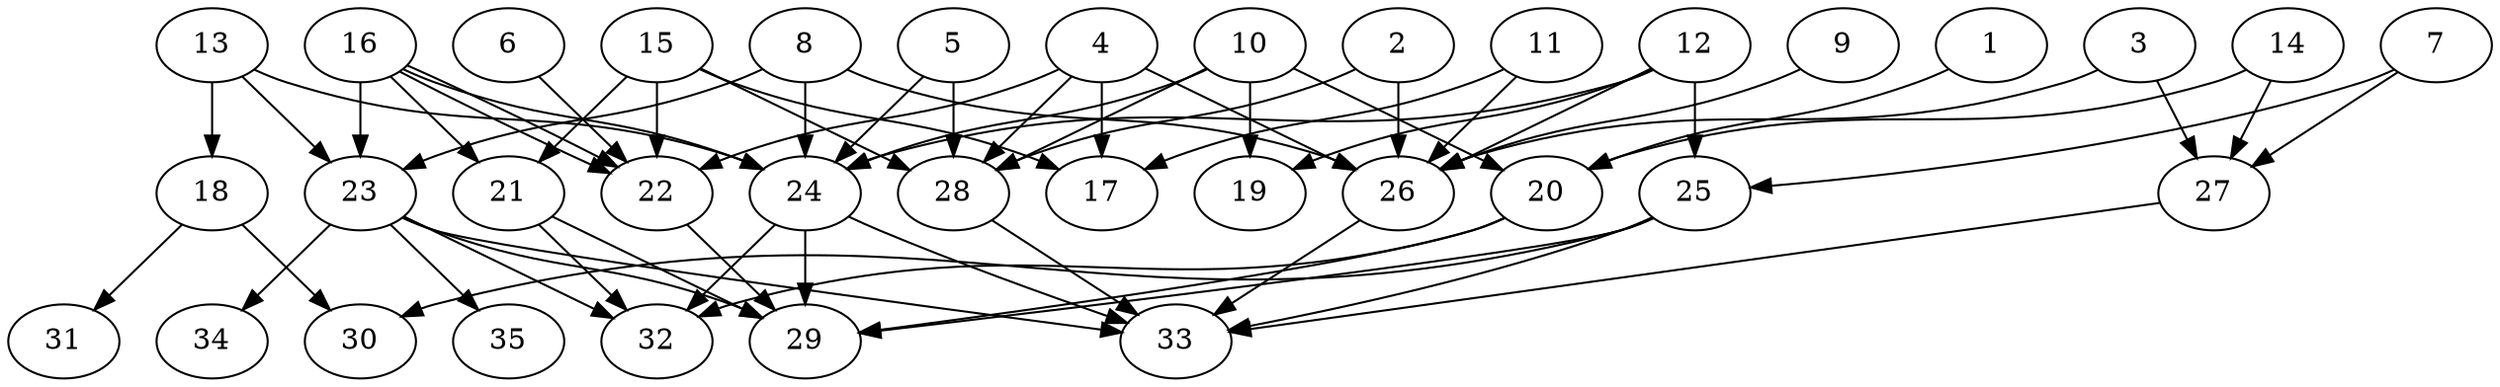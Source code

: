 // DAG automatically generated by daggen at Thu Oct  3 14:05:38 2019
// ./daggen --dot -n 35 --ccr 0.4 --fat 0.7 --regular 0.5 --density 0.5 --mindata 5242880 --maxdata 52428800 
digraph G {
  1 [size="23874560", alpha="0.13", expect_size="9549824"] 
  1 -> 20 [size ="9549824"]
  2 [size="37790720", alpha="0.14", expect_size="15116288"] 
  2 -> 26 [size ="15116288"]
  2 -> 28 [size ="15116288"]
  3 [size="25909760", alpha="0.04", expect_size="10363904"] 
  3 -> 26 [size ="10363904"]
  3 -> 27 [size ="10363904"]
  4 [size="99448320", alpha="0.03", expect_size="39779328"] 
  4 -> 17 [size ="39779328"]
  4 -> 22 [size ="39779328"]
  4 -> 26 [size ="39779328"]
  4 -> 28 [size ="39779328"]
  5 [size="55772160", alpha="0.09", expect_size="22308864"] 
  5 -> 24 [size ="22308864"]
  5 -> 28 [size ="22308864"]
  6 [size="98408960", alpha="0.08", expect_size="39363584"] 
  6 -> 22 [size ="39363584"]
  7 [size="36090880", alpha="0.00", expect_size="14436352"] 
  7 -> 25 [size ="14436352"]
  7 -> 27 [size ="14436352"]
  8 [size="50723840", alpha="0.07", expect_size="20289536"] 
  8 -> 23 [size ="20289536"]
  8 -> 24 [size ="20289536"]
  8 -> 26 [size ="20289536"]
  9 [size="14520320", alpha="0.12", expect_size="5808128"] 
  9 -> 26 [size ="5808128"]
  10 [size="108177920", alpha="0.02", expect_size="43271168"] 
  10 -> 19 [size ="43271168"]
  10 -> 20 [size ="43271168"]
  10 -> 24 [size ="43271168"]
  10 -> 28 [size ="43271168"]
  11 [size="89218560", alpha="0.07", expect_size="35687424"] 
  11 -> 17 [size ="35687424"]
  11 -> 26 [size ="35687424"]
  12 [size="48432640", alpha="0.16", expect_size="19373056"] 
  12 -> 19 [size ="19373056"]
  12 -> 24 [size ="19373056"]
  12 -> 25 [size ="19373056"]
  12 -> 26 [size ="19373056"]
  13 [size="15406080", alpha="0.06", expect_size="6162432"] 
  13 -> 18 [size ="6162432"]
  13 -> 23 [size ="6162432"]
  13 -> 24 [size ="6162432"]
  14 [size="37534720", alpha="0.18", expect_size="15013888"] 
  14 -> 20 [size ="15013888"]
  14 -> 27 [size ="15013888"]
  15 [size="55518720", alpha="0.06", expect_size="22207488"] 
  15 -> 17 [size ="22207488"]
  15 -> 21 [size ="22207488"]
  15 -> 22 [size ="22207488"]
  15 -> 28 [size ="22207488"]
  16 [size="110356480", alpha="0.11", expect_size="44142592"] 
  16 -> 21 [size ="44142592"]
  16 -> 22 [size ="44142592"]
  16 -> 22 [size ="44142592"]
  16 -> 23 [size ="44142592"]
  16 -> 24 [size ="44142592"]
  17 [size="41256960", alpha="0.15", expect_size="16502784"] 
  18 [size="41597440", alpha="0.08", expect_size="16638976"] 
  18 -> 30 [size ="16638976"]
  18 -> 31 [size ="16638976"]
  19 [size="85306880", alpha="0.02", expect_size="34122752"] 
  20 [size="37242880", alpha="0.14", expect_size="14897152"] 
  20 -> 29 [size ="14897152"]
  20 -> 32 [size ="14897152"]
  21 [size="48343040", alpha="0.08", expect_size="19337216"] 
  21 -> 29 [size ="19337216"]
  21 -> 32 [size ="19337216"]
  22 [size="86842880", alpha="0.06", expect_size="34737152"] 
  22 -> 29 [size ="34737152"]
  23 [size="61637120", alpha="0.06", expect_size="24654848"] 
  23 -> 29 [size ="24654848"]
  23 -> 32 [size ="24654848"]
  23 -> 33 [size ="24654848"]
  23 -> 34 [size ="24654848"]
  23 -> 35 [size ="24654848"]
  24 [size="96284160", alpha="0.01", expect_size="38513664"] 
  24 -> 29 [size ="38513664"]
  24 -> 32 [size ="38513664"]
  24 -> 33 [size ="38513664"]
  25 [size="83069440", alpha="0.03", expect_size="33227776"] 
  25 -> 29 [size ="33227776"]
  25 -> 30 [size ="33227776"]
  25 -> 33 [size ="33227776"]
  26 [size="117045760", alpha="0.20", expect_size="46818304"] 
  26 -> 33 [size ="46818304"]
  27 [size="61911040", alpha="0.00", expect_size="24764416"] 
  27 -> 33 [size ="24764416"]
  28 [size="32829440", alpha="0.07", expect_size="13131776"] 
  28 -> 33 [size ="13131776"]
  29 [size="79080960", alpha="0.14", expect_size="31632384"] 
  30 [size="92131840", alpha="0.17", expect_size="36852736"] 
  31 [size="58196480", alpha="0.13", expect_size="23278592"] 
  32 [size="106009600", alpha="0.16", expect_size="42403840"] 
  33 [size="24325120", alpha="0.18", expect_size="9730048"] 
  34 [size="61875200", alpha="0.05", expect_size="24750080"] 
  35 [size="69073920", alpha="0.18", expect_size="27629568"] 
}
